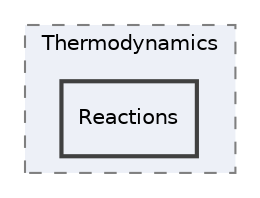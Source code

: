 digraph "Reaktoro/Thermodynamics/Reactions"
{
 // INTERACTIVE_SVG=YES
 // LATEX_PDF_SIZE
  edge [fontname="Helvetica",fontsize="10",labelfontname="Helvetica",labelfontsize="10"];
  node [fontname="Helvetica",fontsize="10",shape=record];
  compound=true
  subgraph clusterdir_7296c0b39377ecc378f507aad6499fa1 {
    graph [ bgcolor="#edf0f7", pencolor="grey50", style="filled,dashed,", label="Thermodynamics", fontname="Helvetica", fontsize="10", URL="dir_7296c0b39377ecc378f507aad6499fa1.html"]
  dir_8d4923f3ef1a8f1c2988ef3d431beb04 [shape=box, label="Reactions", style="filled,bold,", fillcolor="#edf0f7", color="grey25", URL="dir_8d4923f3ef1a8f1c2988ef3d431beb04.html"];
  }
}
